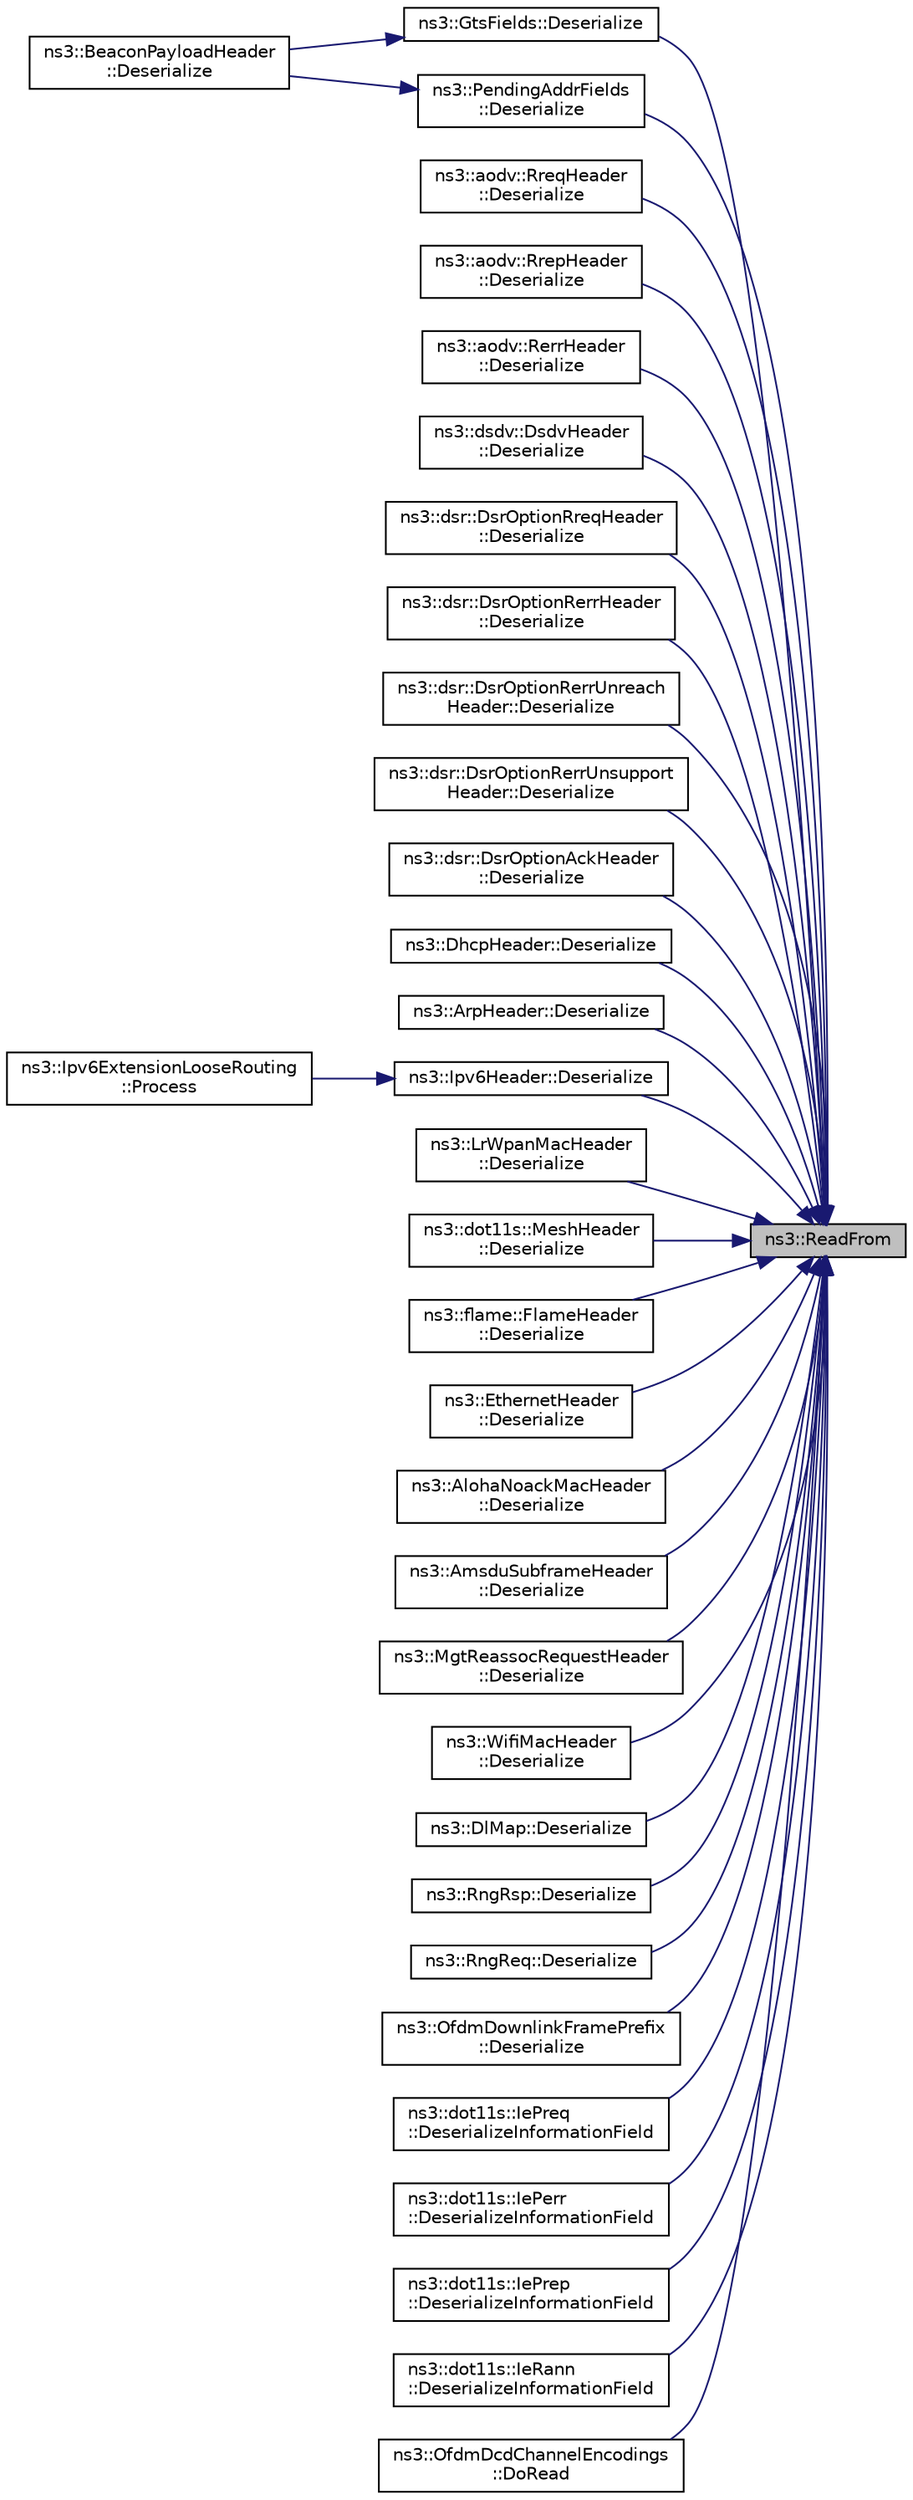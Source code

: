 digraph "ns3::ReadFrom"
{
 // LATEX_PDF_SIZE
  edge [fontname="Helvetica",fontsize="10",labelfontname="Helvetica",labelfontsize="10"];
  node [fontname="Helvetica",fontsize="10",shape=record];
  rankdir="RL";
  Node1 [label="ns3::ReadFrom",height=0.2,width=0.4,color="black", fillcolor="grey75", style="filled", fontcolor="black",tooltip="Read an Ipv4Address from a Buffer."];
  Node1 -> Node2 [dir="back",color="midnightblue",fontsize="10",style="solid",fontname="Helvetica"];
  Node2 [label="ns3::GtsFields::Deserialize",height=0.2,width=0.4,color="black", fillcolor="white", style="filled",URL="$classns3_1_1_gts_fields.html#af5f7d3acdde3ba952888c3c85e268e3b",tooltip="Deserialize the entire GTS fields."];
  Node2 -> Node3 [dir="back",color="midnightblue",fontsize="10",style="solid",fontname="Helvetica"];
  Node3 [label="ns3::BeaconPayloadHeader\l::Deserialize",height=0.2,width=0.4,color="black", fillcolor="white", style="filled",URL="$classns3_1_1_beacon_payload_header.html#a56c1a64f2733e729a365dd2964435c2f",tooltip=" "];
  Node1 -> Node4 [dir="back",color="midnightblue",fontsize="10",style="solid",fontname="Helvetica"];
  Node4 [label="ns3::PendingAddrFields\l::Deserialize",height=0.2,width=0.4,color="black", fillcolor="white", style="filled",URL="$classns3_1_1_pending_addr_fields.html#a1daefaa14d2fd77a97ef6593ebabec91",tooltip="Deserialize the all the Pending Address Fields."];
  Node4 -> Node3 [dir="back",color="midnightblue",fontsize="10",style="solid",fontname="Helvetica"];
  Node1 -> Node5 [dir="back",color="midnightblue",fontsize="10",style="solid",fontname="Helvetica"];
  Node5 [label="ns3::aodv::RreqHeader\l::Deserialize",height=0.2,width=0.4,color="black", fillcolor="white", style="filled",URL="$classns3_1_1aodv_1_1_rreq_header.html#a088f14d7f2fc75ee53fb03b689fc9443",tooltip=" "];
  Node1 -> Node6 [dir="back",color="midnightblue",fontsize="10",style="solid",fontname="Helvetica"];
  Node6 [label="ns3::aodv::RrepHeader\l::Deserialize",height=0.2,width=0.4,color="black", fillcolor="white", style="filled",URL="$classns3_1_1aodv_1_1_rrep_header.html#a04a25ec636230a30d39bff020569f129",tooltip=" "];
  Node1 -> Node7 [dir="back",color="midnightblue",fontsize="10",style="solid",fontname="Helvetica"];
  Node7 [label="ns3::aodv::RerrHeader\l::Deserialize",height=0.2,width=0.4,color="black", fillcolor="white", style="filled",URL="$classns3_1_1aodv_1_1_rerr_header.html#a6b1816ffe9a9cc9d4f4eb57f25780472",tooltip=" "];
  Node1 -> Node8 [dir="back",color="midnightblue",fontsize="10",style="solid",fontname="Helvetica"];
  Node8 [label="ns3::dsdv::DsdvHeader\l::Deserialize",height=0.2,width=0.4,color="black", fillcolor="white", style="filled",URL="$classns3_1_1dsdv_1_1_dsdv_header.html#a63c2b107d15967539e0e2b9f129efbbb",tooltip=" "];
  Node1 -> Node9 [dir="back",color="midnightblue",fontsize="10",style="solid",fontname="Helvetica"];
  Node9 [label="ns3::dsr::DsrOptionRreqHeader\l::Deserialize",height=0.2,width=0.4,color="black", fillcolor="white", style="filled",URL="$classns3_1_1dsr_1_1_dsr_option_rreq_header.html#a7cf6a4240408c554fe4ca6ea9b266651",tooltip="Deserialize the packet."];
  Node1 -> Node10 [dir="back",color="midnightblue",fontsize="10",style="solid",fontname="Helvetica"];
  Node10 [label="ns3::dsr::DsrOptionRerrHeader\l::Deserialize",height=0.2,width=0.4,color="black", fillcolor="white", style="filled",URL="$classns3_1_1dsr_1_1_dsr_option_rerr_header.html#ab8bc84d5e10a371524ed37035db5dbec",tooltip="Deserialize the packet."];
  Node1 -> Node11 [dir="back",color="midnightblue",fontsize="10",style="solid",fontname="Helvetica"];
  Node11 [label="ns3::dsr::DsrOptionRerrUnreach\lHeader::Deserialize",height=0.2,width=0.4,color="black", fillcolor="white", style="filled",URL="$classns3_1_1dsr_1_1_dsr_option_rerr_unreach_header.html#ab6cda2c6108b5a5076941b7f541ef320",tooltip="Deserialize the packet."];
  Node1 -> Node12 [dir="back",color="midnightblue",fontsize="10",style="solid",fontname="Helvetica"];
  Node12 [label="ns3::dsr::DsrOptionRerrUnsupport\lHeader::Deserialize",height=0.2,width=0.4,color="black", fillcolor="white", style="filled",URL="$classns3_1_1dsr_1_1_dsr_option_rerr_unsupport_header.html#ad568e52cacee0c67a43338e8838806a5",tooltip="Deserialize the packet."];
  Node1 -> Node13 [dir="back",color="midnightblue",fontsize="10",style="solid",fontname="Helvetica"];
  Node13 [label="ns3::dsr::DsrOptionAckHeader\l::Deserialize",height=0.2,width=0.4,color="black", fillcolor="white", style="filled",URL="$classns3_1_1dsr_1_1_dsr_option_ack_header.html#a0c7f637f03ac2f48cfabfd8f18671a39",tooltip="Deserialize the packet."];
  Node1 -> Node14 [dir="back",color="midnightblue",fontsize="10",style="solid",fontname="Helvetica"];
  Node14 [label="ns3::DhcpHeader::Deserialize",height=0.2,width=0.4,color="black", fillcolor="white", style="filled",URL="$classns3_1_1_dhcp_header.html#a0619b27cc3cf25e7f190bcde7708f1df",tooltip=" "];
  Node1 -> Node15 [dir="back",color="midnightblue",fontsize="10",style="solid",fontname="Helvetica"];
  Node15 [label="ns3::ArpHeader::Deserialize",height=0.2,width=0.4,color="black", fillcolor="white", style="filled",URL="$classns3_1_1_arp_header.html#ac4ac02b6ff4125d41dfe52593f23718d",tooltip=" "];
  Node1 -> Node16 [dir="back",color="midnightblue",fontsize="10",style="solid",fontname="Helvetica"];
  Node16 [label="ns3::Ipv6Header::Deserialize",height=0.2,width=0.4,color="black", fillcolor="white", style="filled",URL="$classns3_1_1_ipv6_header.html#ad444d49877468f76bbc9ab1b50e9dd02",tooltip="Deserialize the packet."];
  Node16 -> Node17 [dir="back",color="midnightblue",fontsize="10",style="solid",fontname="Helvetica"];
  Node17 [label="ns3::Ipv6ExtensionLooseRouting\l::Process",height=0.2,width=0.4,color="black", fillcolor="white", style="filled",URL="$classns3_1_1_ipv6_extension_loose_routing.html#ab73c109952d780d1eb52c2f7c144e546",tooltip="Process method Called from Ipv6L3Protocol::Receive."];
  Node1 -> Node18 [dir="back",color="midnightblue",fontsize="10",style="solid",fontname="Helvetica"];
  Node18 [label="ns3::LrWpanMacHeader\l::Deserialize",height=0.2,width=0.4,color="black", fillcolor="white", style="filled",URL="$classns3_1_1_lr_wpan_mac_header.html#aab33c3f99445389aba5e08b45189c873",tooltip=" "];
  Node1 -> Node19 [dir="back",color="midnightblue",fontsize="10",style="solid",fontname="Helvetica"];
  Node19 [label="ns3::dot11s::MeshHeader\l::Deserialize",height=0.2,width=0.4,color="black", fillcolor="white", style="filled",URL="$classns3_1_1dot11s_1_1_mesh_header.html#ae1d5bb8426d5bb59885db11f699f436c",tooltip=" "];
  Node1 -> Node20 [dir="back",color="midnightblue",fontsize="10",style="solid",fontname="Helvetica"];
  Node20 [label="ns3::flame::FlameHeader\l::Deserialize",height=0.2,width=0.4,color="black", fillcolor="white", style="filled",URL="$classns3_1_1flame_1_1_flame_header.html#ada911cbb255eb829e842812dce4b2fc7",tooltip=" "];
  Node1 -> Node21 [dir="back",color="midnightblue",fontsize="10",style="solid",fontname="Helvetica"];
  Node21 [label="ns3::EthernetHeader\l::Deserialize",height=0.2,width=0.4,color="black", fillcolor="white", style="filled",URL="$classns3_1_1_ethernet_header.html#a2bcb7450f96588a8a1bb6ca132184424",tooltip=" "];
  Node1 -> Node22 [dir="back",color="midnightblue",fontsize="10",style="solid",fontname="Helvetica"];
  Node22 [label="ns3::AlohaNoackMacHeader\l::Deserialize",height=0.2,width=0.4,color="black", fillcolor="white", style="filled",URL="$classns3_1_1_aloha_noack_mac_header.html#a5a244ff094c5a2d56869e3a9f0553463",tooltip=" "];
  Node1 -> Node23 [dir="back",color="midnightblue",fontsize="10",style="solid",fontname="Helvetica"];
  Node23 [label="ns3::AmsduSubframeHeader\l::Deserialize",height=0.2,width=0.4,color="black", fillcolor="white", style="filled",URL="$classns3_1_1_amsdu_subframe_header.html#a9b093c3b2ef78c73c62b9497f35809e2",tooltip=" "];
  Node1 -> Node24 [dir="back",color="midnightblue",fontsize="10",style="solid",fontname="Helvetica"];
  Node24 [label="ns3::MgtReassocRequestHeader\l::Deserialize",height=0.2,width=0.4,color="black", fillcolor="white", style="filled",URL="$classns3_1_1_mgt_reassoc_request_header.html#a176e868c24d3e341f088d8ae0e8e74f2",tooltip=" "];
  Node1 -> Node25 [dir="back",color="midnightblue",fontsize="10",style="solid",fontname="Helvetica"];
  Node25 [label="ns3::WifiMacHeader\l::Deserialize",height=0.2,width=0.4,color="black", fillcolor="white", style="filled",URL="$classns3_1_1_wifi_mac_header.html#a90d4600f2911842469f6dad74cbd17e0",tooltip=" "];
  Node1 -> Node26 [dir="back",color="midnightblue",fontsize="10",style="solid",fontname="Helvetica"];
  Node26 [label="ns3::DlMap::Deserialize",height=0.2,width=0.4,color="black", fillcolor="white", style="filled",URL="$classns3_1_1_dl_map.html#a32304809baa42509928e641226100b98",tooltip=" "];
  Node1 -> Node27 [dir="back",color="midnightblue",fontsize="10",style="solid",fontname="Helvetica"];
  Node27 [label="ns3::RngRsp::Deserialize",height=0.2,width=0.4,color="black", fillcolor="white", style="filled",URL="$classns3_1_1_rng_rsp.html#a1444784acf694f3d67246fc664e79496",tooltip=" "];
  Node1 -> Node28 [dir="back",color="midnightblue",fontsize="10",style="solid",fontname="Helvetica"];
  Node28 [label="ns3::RngReq::Deserialize",height=0.2,width=0.4,color="black", fillcolor="white", style="filled",URL="$classns3_1_1_rng_req.html#ae7a6403ad1dfb0463182916ff9da486d",tooltip=" "];
  Node1 -> Node29 [dir="back",color="midnightblue",fontsize="10",style="solid",fontname="Helvetica"];
  Node29 [label="ns3::OfdmDownlinkFramePrefix\l::Deserialize",height=0.2,width=0.4,color="black", fillcolor="white", style="filled",URL="$classns3_1_1_ofdm_downlink_frame_prefix.html#af73288c0b2ca162f5006cfc44b27e762",tooltip=" "];
  Node1 -> Node30 [dir="back",color="midnightblue",fontsize="10",style="solid",fontname="Helvetica"];
  Node30 [label="ns3::dot11s::IePreq\l::DeserializeInformationField",height=0.2,width=0.4,color="black", fillcolor="white", style="filled",URL="$classns3_1_1dot11s_1_1_ie_preq.html#a74e347ed4ea479edd313986c89ba33d2",tooltip="Deserialize information (i.e., the body of the IE, not including the Element ID and length octets)"];
  Node1 -> Node31 [dir="back",color="midnightblue",fontsize="10",style="solid",fontname="Helvetica"];
  Node31 [label="ns3::dot11s::IePerr\l::DeserializeInformationField",height=0.2,width=0.4,color="black", fillcolor="white", style="filled",URL="$classns3_1_1dot11s_1_1_ie_perr.html#a1fbb240ad4b0dfc2a7b93b917016cc88",tooltip="Deserialize information (i.e., the body of the IE, not including the Element ID and length octets)"];
  Node1 -> Node32 [dir="back",color="midnightblue",fontsize="10",style="solid",fontname="Helvetica"];
  Node32 [label="ns3::dot11s::IePrep\l::DeserializeInformationField",height=0.2,width=0.4,color="black", fillcolor="white", style="filled",URL="$classns3_1_1dot11s_1_1_ie_prep.html#a08947daf4588697d23cb60c8fe7b765a",tooltip="Deserialize information (i.e., the body of the IE, not including the Element ID and length octets)"];
  Node1 -> Node33 [dir="back",color="midnightblue",fontsize="10",style="solid",fontname="Helvetica"];
  Node33 [label="ns3::dot11s::IeRann\l::DeserializeInformationField",height=0.2,width=0.4,color="black", fillcolor="white", style="filled",URL="$classns3_1_1dot11s_1_1_ie_rann.html#a5561ca960fd8728857042b0ccb8dc6eb",tooltip="Deserialize information (i.e., the body of the IE, not including the Element ID and length octets)"];
  Node1 -> Node34 [dir="back",color="midnightblue",fontsize="10",style="solid",fontname="Helvetica"];
  Node34 [label="ns3::OfdmDcdChannelEncodings\l::DoRead",height=0.2,width=0.4,color="black", fillcolor="white", style="filled",URL="$classns3_1_1_ofdm_dcd_channel_encodings.html#aeb468bf3215d835d6a8407d5d306c3ae",tooltip="Read item."];
}
